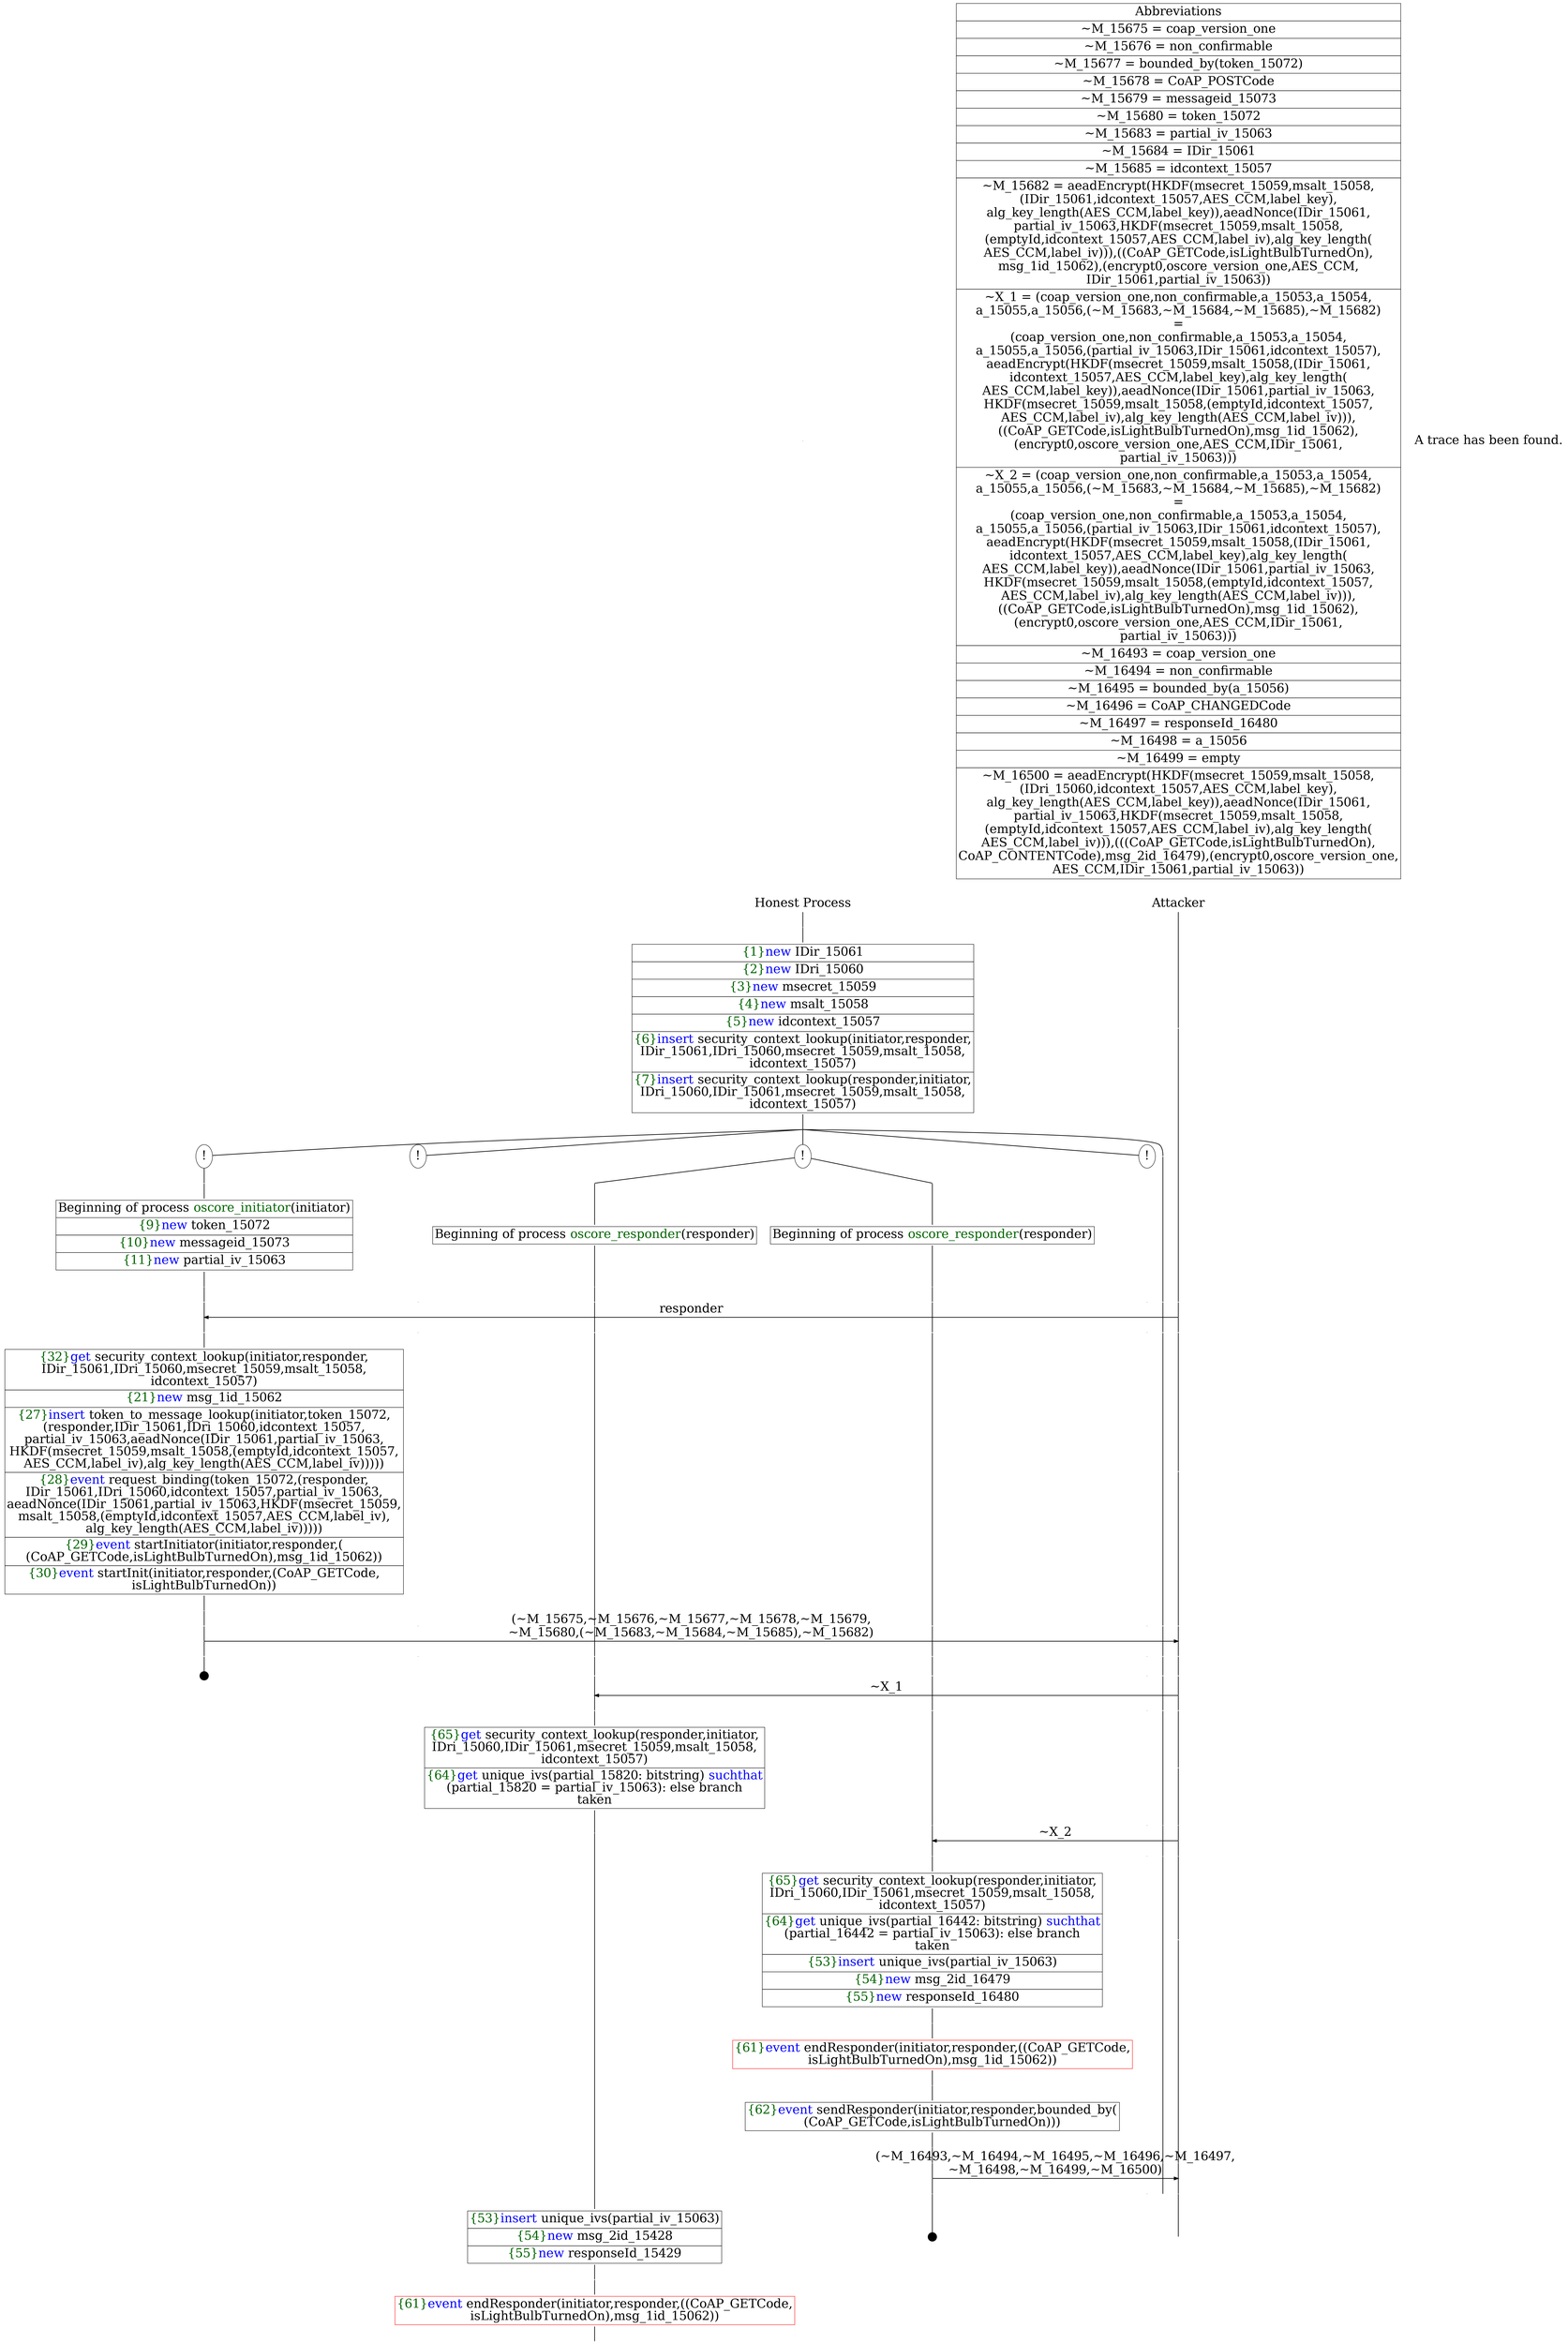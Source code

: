 digraph {
graph [ordering = out]
edge [arrowhead = none, penwidth = 1.6, fontsize = 30]
node [shape = point, width = 0, height = 0, fontsize = 30]
Trace<br/>
[label = <A trace has been found.<br/>
>, shape = plaintext]
P0__0 [label = "Honest Process", shape = plaintext]
P__0 [label = "Attacker", shape = plaintext]
Trace -> P0__0 [label = "", style = invisible, weight = 100]{rank = same; P0__0 P__0}
P0__0 -> P0__1 [label = <>, weight = 100]
P0__1 -> P0__2 [label = <>, weight = 100]
P0__2 [shape = plaintext, label = <<TABLE BORDER="0" CELLBORDER="1" CELLSPACING="0" CELLPADDING="4"> <TR><TD><FONT COLOR="darkgreen">{1}</FONT><FONT COLOR="blue">new </FONT>IDir_15061</TD></TR><TR><TD><FONT COLOR="darkgreen">{2}</FONT><FONT COLOR="blue">new </FONT>IDri_15060</TD></TR><TR><TD><FONT COLOR="darkgreen">{3}</FONT><FONT COLOR="blue">new </FONT>msecret_15059</TD></TR><TR><TD><FONT COLOR="darkgreen">{4}</FONT><FONT COLOR="blue">new </FONT>msalt_15058</TD></TR><TR><TD><FONT COLOR="darkgreen">{5}</FONT><FONT COLOR="blue">new </FONT>idcontext_15057</TD></TR><TR><TD><FONT COLOR="darkgreen">{6}</FONT><FONT COLOR="blue">insert </FONT>security_context_lookup(initiator,responder,<br/>
IDir_15061,IDri_15060,msecret_15059,msalt_15058,<br/>
idcontext_15057)</TD></TR><TR><TD><FONT COLOR="darkgreen">{7}</FONT><FONT COLOR="blue">insert </FONT>security_context_lookup(responder,initiator,<br/>
IDri_15060,IDir_15061,msecret_15059,msalt_15058,<br/>
idcontext_15057)</TD></TR></TABLE>>]
P0__2 -> P0__3 [label = <>, weight = 100]
P__0 -> P__1 [label = <>, weight = 100]
{rank = same; P__1 P0__2}
/*RPar */
P0__3 -> P0_4__3 [label = <>]
P0__3 -> P0_3__3 [label = <>]
P0__3 -> P0_2__3 [label = <>]
P0__3 -> P0_1__3 [label = <>]
P0__3 -> P0_0__3 [label = <>]
P0__3 [label = "", fixedsize = false, width = 0, height = 0, shape = none]
{rank = same; P0_0__3 P0_1__3 P0_2__3 P0_3__3 P0_4__3}
P0_1__3 [label = "!", shape = ellipse]
P0_2__3 [label = "!", shape = ellipse]
{rank = same; P0_2_1__3 P0_2_0__3}
P0_2_1__3 [label = "", fixedsize = false, width = 0, height = 0, shape = none]
P0_2__3 -> P0_2_1__3 [label = <>]
P0_2_0__3 [label = "", fixedsize = false, width = 0, height = 0, shape = none]
P0_2__3 -> P0_2_0__3 [label = <>]
P0_2_0__3 -> P0_2_0__4 [label = <>, weight = 100]
P0_2_0__4 [shape = plaintext, label = <<TABLE BORDER="0" CELLBORDER="1" CELLSPACING="0" CELLPADDING="4"> <TR><TD>Beginning of process <FONT COLOR="darkgreen">oscore_responder</FONT>(responder)<br/>
</TD></TR></TABLE>>]
P0_2_0__4 -> P0_2_0__5 [label = <>, weight = 100]
P0_2_1__3 -> P0_2_1__4 [label = <>, weight = 100]
P0_2_1__4 [shape = plaintext, label = <<TABLE BORDER="0" CELLBORDER="1" CELLSPACING="0" CELLPADDING="4"> <TR><TD>Beginning of process <FONT COLOR="darkgreen">oscore_responder</FONT>(responder)<br/>
</TD></TR></TABLE>>]
P0_2_1__4 -> P0_2_1__5 [label = <>, weight = 100]
P0_3__3 [label = "!", shape = ellipse]
P0_4__3 [label = "!", shape = ellipse]
P0_4_0__3 [label = "", fixedsize = false, width = 0, height = 0, shape = none]
P0_4__3 -> P0_4_0__3 [label = <>, weight = 100]
P0_4_0__3 -> P0_4_0__4 [label = <>, weight = 100]
P0_4_0__4 [shape = plaintext, label = <<TABLE BORDER="0" CELLBORDER="1" CELLSPACING="0" CELLPADDING="4"> <TR><TD>Beginning of process <FONT COLOR="darkgreen">oscore_initiator</FONT>(initiator)<br/>
</TD></TR><TR><TD><FONT COLOR="darkgreen">{9}</FONT><FONT COLOR="blue">new </FONT>token_15072</TD></TR><TR><TD><FONT COLOR="darkgreen">{10}</FONT><FONT COLOR="blue">new </FONT>messageid_15073</TD></TR><TR><TD><FONT COLOR="darkgreen">{11}</FONT><FONT COLOR="blue">new </FONT>partial_iv_15063</TD></TR></TABLE>>]
P0_4_0__4 -> P0_4_0__5 [label = <>, weight = 100]
P0_4_0__5 -> P0_4_0__6 [label = <>, weight = 100]
P0_3__4 [label = "", style = invisible]
P0_3__3 -> P0_3__4 [label = <>, weight = 100, style = invisible]
P0_2_1__5 -> P0_2_1__6 [label = <>, weight = 100]
P0_2_0__5 -> P0_2_0__6 [label = <>, weight = 100]
P0_1__4 [label = "", style = invisible]
P0_1__3 -> P0_1__4 [label = <>, weight = 100, style = invisible]
P0_0__3 -> P0_0__4 [label = <>, weight = 100]
P__1 -> P__2 [label = <>, weight = 100]
{rank = same; P__2 P0_0__4 P0_1__4 P0_2_0__6 P0_2_1__6 P0_3__4 P0_4_0__6}
P0_4_0__6 -> P0_4_0__7 [label = <>, weight = 100]
P__2 -> P__3 [label = <>, weight = 100]
{rank = same; P__3 P0_4_0__7}
P0_4_0__7 -> P__3 [label = <responder>, dir = back, arrowhead = normal]
P0_4_0__7 -> P0_4_0__8 [label = <>, weight = 100]
P0_3__5 [label = "", style = invisible]
P0_3__4 -> P0_3__5 [label = <>, weight = 100, style = invisible]
P0_2_1__6 -> P0_2_1__7 [label = <>, weight = 100]
P0_2_0__6 -> P0_2_0__7 [label = <>, weight = 100]
P0_1__5 [label = "", style = invisible]
P0_1__4 -> P0_1__5 [label = <>, weight = 100, style = invisible]
P0_0__4 -> P0_0__5 [label = <>, weight = 100]
P__3 -> P__4 [label = <>, weight = 100]
{rank = same; P__4 P0_0__5 P0_1__5 P0_2_0__7 P0_2_1__7 P0_3__5 P0_4_0__8}
P0_4_0__8 -> P0_4_0__9 [label = <>, weight = 100]
P0_4_0__9 [shape = plaintext, label = <<TABLE BORDER="0" CELLBORDER="1" CELLSPACING="0" CELLPADDING="4"> <TR><TD><FONT COLOR="darkgreen">{32}</FONT><FONT COLOR="blue">get </FONT>security_context_lookup(initiator,responder,<br/>
IDir_15061,IDri_15060,msecret_15059,msalt_15058,<br/>
idcontext_15057)</TD></TR><TR><TD><FONT COLOR="darkgreen">{21}</FONT><FONT COLOR="blue">new </FONT>msg_1id_15062</TD></TR><TR><TD><FONT COLOR="darkgreen">{27}</FONT><FONT COLOR="blue">insert </FONT>token_to_message_lookup(initiator,token_15072,<br/>
(responder,IDir_15061,IDri_15060,idcontext_15057,<br/>
partial_iv_15063,aeadNonce(IDir_15061,partial_iv_15063,<br/>
HKDF(msecret_15059,msalt_15058,(emptyId,idcontext_15057,<br/>
AES_CCM,label_iv),alg_key_length(AES_CCM,label_iv)))))<br/>
</TD></TR><TR><TD><FONT COLOR="darkgreen">{28}</FONT><FONT COLOR="blue">event</FONT> request_binding(token_15072,(responder,<br/>
IDir_15061,IDri_15060,idcontext_15057,partial_iv_15063,<br/>
aeadNonce(IDir_15061,partial_iv_15063,HKDF(msecret_15059,<br/>
msalt_15058,(emptyId,idcontext_15057,AES_CCM,label_iv),<br/>
alg_key_length(AES_CCM,label_iv)))))</TD></TR><TR><TD><FONT COLOR="darkgreen">{29}</FONT><FONT COLOR="blue">event</FONT> startInitiator(initiator,responder,(<br/>
(CoAP_GETCode,isLightBulbTurnedOn),msg_1id_15062))<br/>
</TD></TR><TR><TD><FONT COLOR="darkgreen">{30}</FONT><FONT COLOR="blue">event</FONT> startInit(initiator,responder,(CoAP_GETCode,<br/>
isLightBulbTurnedOn))</TD></TR></TABLE>>]
P0_4_0__9 -> P0_4_0__10 [label = <>, weight = 100]
P__4 -> P__5 [label = <>, weight = 100]
{rank = same; P__5 P0_4_0__9}
P0_4_0__10 -> P0_4_0__11 [label = <>, weight = 100]
P0_3__6 [label = "", style = invisible]
P0_3__5 -> P0_3__6 [label = <>, weight = 100, style = invisible]
P0_2_1__7 -> P0_2_1__8 [label = <>, weight = 100]
P0_2_0__7 -> P0_2_0__8 [label = <>, weight = 100]
P0_1__6 [label = "", style = invisible]
P0_1__5 -> P0_1__6 [label = <>, weight = 100, style = invisible]
P0_0__5 -> P0_0__6 [label = <>, weight = 100]
P__5 -> P__6 [label = <>, weight = 100]
{rank = same; P__6 P0_0__6 P0_1__6 P0_2_0__8 P0_2_1__8 P0_3__6 P0_4_0__11}
P0_4_0__11 -> P0_4_0__12 [label = <>, weight = 100]
P__6 -> P__7 [label = <>, weight = 100]
{rank = same; P__7 P0_4_0__12}
P0_4_0__12 -> P__7 [label = <(~M_15675,~M_15676,~M_15677,~M_15678,~M_15679,<br/>
~M_15680,(~M_15683,~M_15684,~M_15685),~M_15682)<br/>>, arrowhead = normal]
P0_4_0__12 -> P0_4_0__13 [label = <>, weight = 100]
P0_3__7 [label = "", style = invisible]
P0_3__6 -> P0_3__7 [label = <>, weight = 100, style = invisible]
P0_2_1__8 -> P0_2_1__9 [label = <>, weight = 100]
P0_2_0__8 -> P0_2_0__9 [label = <>, weight = 100]
P0_1__7 [label = "", style = invisible]
P0_1__6 -> P0_1__7 [label = <>, weight = 100, style = invisible]
P0_0__6 -> P0_0__7 [label = <>, weight = 100]
P__7 -> P__8 [label = <>, weight = 100]
{rank = same; P__8 P0_0__7 P0_1__7 P0_2_0__9 P0_2_1__9 P0_3__7 P0_4_0__13}
P0_4_0__14 [label = "", width = 0.3, height = 0.3]
P0_4_0__13 -> P0_4_0__14 [label = <>, weight = 100]
P0_2_1__9 -> P0_2_1__10 [label = <>, weight = 100]
P0_2_0__9 -> P0_2_0__10 [label = <>, weight = 100]
P0_1__8 [label = "", style = invisible]
P0_1__7 -> P0_1__8 [label = <>, weight = 100, style = invisible]
P0_0__7 -> P0_0__8 [label = <>, weight = 100]
P__8 -> P__9 [label = <>, weight = 100]
{rank = same; P__9 P0_0__8 P0_1__8 P0_2_0__10 P0_2_1__10}
P0_2_1__10 -> P0_2_1__11 [label = <>, weight = 100]
P__9 -> P__10 [label = <>, weight = 100]
{rank = same; P__10 P0_2_1__11}
P0_2_1__11 -> P__10 [label = <~X_1>, dir = back, arrowhead = normal]
P0_2_1__11 -> P0_2_1__12 [label = <>, weight = 100]
P0_2_0__10 -> P0_2_0__11 [label = <>, weight = 100]
P0_1__9 [label = "", style = invisible]
P0_1__8 -> P0_1__9 [label = <>, weight = 100, style = invisible]
P0_0__8 -> P0_0__9 [label = <>, weight = 100]
P__10 -> P__11 [label = <>, weight = 100]
{rank = same; P__11 P0_0__9 P0_1__9 P0_2_0__11 P0_2_1__12}
P0_2_1__12 -> P0_2_1__13 [label = <>, weight = 100]
P0_2_1__13 [shape = plaintext, label = <<TABLE BORDER="0" CELLBORDER="1" CELLSPACING="0" CELLPADDING="4"> <TR><TD><FONT COLOR="darkgreen">{65}</FONT><FONT COLOR="blue">get </FONT>security_context_lookup(responder,initiator,<br/>
IDri_15060,IDir_15061,msecret_15059,msalt_15058,<br/>
idcontext_15057)</TD></TR><TR><TD><FONT COLOR="darkgreen">{64}</FONT><FONT COLOR="blue">get</FONT> unique_ivs(partial_15820: bitstring) <FONT COLOR="blue">suchthat</FONT><br/>
(partial_15820 = partial_iv_15063): else branch<br/>
taken</TD></TR></TABLE>>]
P0_2_1__13 -> P0_2_1__14 [label = <>, weight = 100]
P__11 -> P__12 [label = <>, weight = 100]
{rank = same; P__12 P0_2_1__13}
P0_2_0__11 -> P0_2_0__12 [label = <>, weight = 100]
P0_1__10 [label = "", style = invisible]
P0_1__9 -> P0_1__10 [label = <>, weight = 100, style = invisible]
P0_0__9 -> P0_0__10 [label = <>, weight = 100]
P__12 -> P__13 [label = <>, weight = 100]
{rank = same; P__13 P0_0__10 P0_1__10 P0_2_0__12}
P0_2_0__12 -> P0_2_0__13 [label = <>, weight = 100]
P__13 -> P__14 [label = <>, weight = 100]
{rank = same; P__14 P0_2_0__13}
P0_2_0__13 -> P__14 [label = <~X_2>, dir = back, arrowhead = normal]
P0_2_0__13 -> P0_2_0__14 [label = <>, weight = 100]
P0_1__11 [label = "", style = invisible]
P0_1__10 -> P0_1__11 [label = <>, weight = 100, style = invisible]
P0_0__10 -> P0_0__11 [label = <>, weight = 100]
P__14 -> P__15 [label = <>, weight = 100]
{rank = same; P__15 P0_0__11 P0_1__11 P0_2_0__14}
P0_2_0__14 -> P0_2_0__15 [label = <>, weight = 100]
P0_2_0__15 [shape = plaintext, label = <<TABLE BORDER="0" CELLBORDER="1" CELLSPACING="0" CELLPADDING="4"> <TR><TD><FONT COLOR="darkgreen">{65}</FONT><FONT COLOR="blue">get </FONT>security_context_lookup(responder,initiator,<br/>
IDri_15060,IDir_15061,msecret_15059,msalt_15058,<br/>
idcontext_15057)</TD></TR><TR><TD><FONT COLOR="darkgreen">{64}</FONT><FONT COLOR="blue">get</FONT> unique_ivs(partial_16442: bitstring) <FONT COLOR="blue">suchthat</FONT><br/>
(partial_16442 = partial_iv_15063): else branch<br/>
taken</TD></TR><TR><TD><FONT COLOR="darkgreen">{53}</FONT><FONT COLOR="blue">insert </FONT>unique_ivs(partial_iv_15063)</TD></TR><TR><TD><FONT COLOR="darkgreen">{54}</FONT><FONT COLOR="blue">new </FONT>msg_2id_16479</TD></TR><TR><TD><FONT COLOR="darkgreen">{55}</FONT><FONT COLOR="blue">new </FONT>responseId_16480</TD></TR></TABLE>>]
P0_2_0__15 -> P0_2_0__16 [label = <>, weight = 100]
P__15 -> P__16 [label = <>, weight = 100]
{rank = same; P__16 P0_2_0__15}
P0_2_0__16 -> P0_2_0__17 [label = <>, weight = 100]
P0_2_0__17 [color = red, shape = plaintext, label = <<TABLE BORDER="0" CELLBORDER="1" CELLSPACING="0" CELLPADDING="4"> <TR><TD><FONT COLOR="darkgreen">{61}</FONT><FONT COLOR="blue">event</FONT> endResponder(initiator,responder,((CoAP_GETCode,<br/>
isLightBulbTurnedOn),msg_1id_15062))</TD></TR></TABLE>>]
P0_2_0__17 -> P0_2_0__18 [label = <>, weight = 100]
P0_2_0__18 -> P0_2_0__19 [label = <>, weight = 100]
P0_2_0__19 [shape = plaintext, label = <<TABLE BORDER="0" CELLBORDER="1" CELLSPACING="0" CELLPADDING="4"> <TR><TD><FONT COLOR="darkgreen">{62}</FONT><FONT COLOR="blue">event</FONT> sendResponder(initiator,responder,bounded_by(<br/>
(CoAP_GETCode,isLightBulbTurnedOn)))</TD></TR></TABLE>>]
P0_2_0__19 -> P0_2_0__20 [label = <>, weight = 100]
P0_2_0__20 -> P0_2_0__21 [label = <>, weight = 100]
P0_1__12 [label = "", style = invisible]
P0_1__11 -> P0_1__12 [label = <>, weight = 100, style = invisible]
P0_0__11 -> P0_0__12 [label = <>, weight = 100]
P__16 -> P__17 [label = <>, weight = 100]
{rank = same; P__17 P0_0__12 P0_1__12 P0_2_0__21}
P0_2_0__21 -> P0_2_0__22 [label = <>, weight = 100]
P__17 -> P__18 [label = <>, weight = 100]
{rank = same; P__18 P0_2_0__22}
P0_2_0__22 -> P__18 [label = <(~M_16493,~M_16494,~M_16495,~M_16496,~M_16497,<br/>
~M_16498,~M_16499,~M_16500)>, arrowhead = normal]
P0_2_0__22 -> P0_2_0__23 [label = <>, weight = 100]
P0_1__13 [label = "", style = invisible]
P0_1__12 -> P0_1__13 [label = <>, weight = 100, style = invisible]
P0_0__12 -> P0_0__13 [label = <>, weight = 100]
P__18 -> P__19 [label = <>, weight = 100]
{rank = same; P__19 P0_0__13 P0_1__13 P0_2_0__23}
P0_2_0__24 [label = "", width = 0.3, height = 0.3]
P0_2_0__23 -> P0_2_0__24 [label = <>, weight = 100]
P0_2_1__14 -> P0_2_1__15 [label = <>, weight = 100]
P0_2_1__15 [shape = plaintext, label = <<TABLE BORDER="0" CELLBORDER="1" CELLSPACING="0" CELLPADDING="4"> <TR><TD><FONT COLOR="darkgreen">{53}</FONT><FONT COLOR="blue">insert </FONT>unique_ivs(partial_iv_15063)</TD></TR><TR><TD><FONT COLOR="darkgreen">{54}</FONT><FONT COLOR="blue">new </FONT>msg_2id_15428</TD></TR><TR><TD><FONT COLOR="darkgreen">{55}</FONT><FONT COLOR="blue">new </FONT>responseId_15429</TD></TR></TABLE>>]
P0_2_1__15 -> P0_2_1__16 [label = <>, weight = 100]
P__19 -> P__20 [label = <>, weight = 100]
{rank = same; P__20 P0_2_1__15}
P0_2_1__16 -> P0_2_1__17 [label = <>, weight = 100]
P0_2_1__17 [color = red, shape = plaintext, label = <<TABLE BORDER="0" CELLBORDER="1" CELLSPACING="0" CELLPADDING="4"> <TR><TD><FONT COLOR="darkgreen">{61}</FONT><FONT COLOR="blue">event</FONT> endResponder(initiator,responder,((CoAP_GETCode,<br/>
isLightBulbTurnedOn),msg_1id_15062))</TD></TR></TABLE>>]
P0_2_1__17 -> P0_2_1__18 [label = <>, weight = 100]
Abbrev [shape = plaintext, label = <<TABLE BORDER="0" CELLBORDER="1" CELLSPACING="0" CELLPADDING="4"><TR> <TD> Abbreviations </TD></TR><TR><TD>~M_15675 = coap_version_one</TD></TR><TR><TD>~M_15676 = non_confirmable</TD></TR><TR><TD>~M_15677 = bounded_by(token_15072)</TD></TR><TR><TD>~M_15678 = CoAP_POSTCode</TD></TR><TR><TD>~M_15679 = messageid_15073</TD></TR><TR><TD>~M_15680 = token_15072</TD></TR><TR><TD>~M_15683 = partial_iv_15063</TD></TR><TR><TD>~M_15684 = IDir_15061</TD></TR><TR><TD>~M_15685 = idcontext_15057</TD></TR><TR><TD>~M_15682 = aeadEncrypt(HKDF(msecret_15059,msalt_15058,<br/>
(IDir_15061,idcontext_15057,AES_CCM,label_key),<br/>
alg_key_length(AES_CCM,label_key)),aeadNonce(IDir_15061,<br/>
partial_iv_15063,HKDF(msecret_15059,msalt_15058,<br/>
(emptyId,idcontext_15057,AES_CCM,label_iv),alg_key_length(<br/>
AES_CCM,label_iv))),((CoAP_GETCode,isLightBulbTurnedOn),<br/>
msg_1id_15062),(encrypt0,oscore_version_one,AES_CCM,<br/>
IDir_15061,partial_iv_15063))</TD></TR><TR><TD>~X_1 = (coap_version_one,non_confirmable,a_15053,a_15054,<br/>
a_15055,a_15056,(~M_15683,~M_15684,~M_15685),~M_15682)<br/>
=<br/>
(coap_version_one,non_confirmable,a_15053,a_15054,<br/>
a_15055,a_15056,(partial_iv_15063,IDir_15061,idcontext_15057),<br/>
aeadEncrypt(HKDF(msecret_15059,msalt_15058,(IDir_15061,<br/>
idcontext_15057,AES_CCM,label_key),alg_key_length(<br/>
AES_CCM,label_key)),aeadNonce(IDir_15061,partial_iv_15063,<br/>
HKDF(msecret_15059,msalt_15058,(emptyId,idcontext_15057,<br/>
AES_CCM,label_iv),alg_key_length(AES_CCM,label_iv))),<br/>
((CoAP_GETCode,isLightBulbTurnedOn),msg_1id_15062),<br/>
(encrypt0,oscore_version_one,AES_CCM,IDir_15061,<br/>
partial_iv_15063)))</TD></TR><TR><TD>~X_2 = (coap_version_one,non_confirmable,a_15053,a_15054,<br/>
a_15055,a_15056,(~M_15683,~M_15684,~M_15685),~M_15682)<br/>
=<br/>
(coap_version_one,non_confirmable,a_15053,a_15054,<br/>
a_15055,a_15056,(partial_iv_15063,IDir_15061,idcontext_15057),<br/>
aeadEncrypt(HKDF(msecret_15059,msalt_15058,(IDir_15061,<br/>
idcontext_15057,AES_CCM,label_key),alg_key_length(<br/>
AES_CCM,label_key)),aeadNonce(IDir_15061,partial_iv_15063,<br/>
HKDF(msecret_15059,msalt_15058,(emptyId,idcontext_15057,<br/>
AES_CCM,label_iv),alg_key_length(AES_CCM,label_iv))),<br/>
((CoAP_GETCode,isLightBulbTurnedOn),msg_1id_15062),<br/>
(encrypt0,oscore_version_one,AES_CCM,IDir_15061,<br/>
partial_iv_15063)))</TD></TR><TR><TD>~M_16493 = coap_version_one</TD></TR><TR><TD>~M_16494 = non_confirmable</TD></TR><TR><TD>~M_16495 = bounded_by(a_15056)</TD></TR><TR><TD>~M_16496 = CoAP_CHANGEDCode</TD></TR><TR><TD>~M_16497 = responseId_16480</TD></TR><TR><TD>~M_16498 = a_15056</TD></TR><TR><TD>~M_16499 = empty</TD></TR><TR><TD>~M_16500 = aeadEncrypt(HKDF(msecret_15059,msalt_15058,<br/>
(IDri_15060,idcontext_15057,AES_CCM,label_key),<br/>
alg_key_length(AES_CCM,label_key)),aeadNonce(IDir_15061,<br/>
partial_iv_15063,HKDF(msecret_15059,msalt_15058,<br/>
(emptyId,idcontext_15057,AES_CCM,label_iv),alg_key_length(<br/>
AES_CCM,label_iv))),(((CoAP_GETCode,isLightBulbTurnedOn),<br/>
CoAP_CONTENTCode),msg_2id_16479),(encrypt0,oscore_version_one,<br/>
AES_CCM,IDir_15061,partial_iv_15063))</TD></TR></TABLE>>]Abbrev -> P__0 [style = invisible, weight =100]}